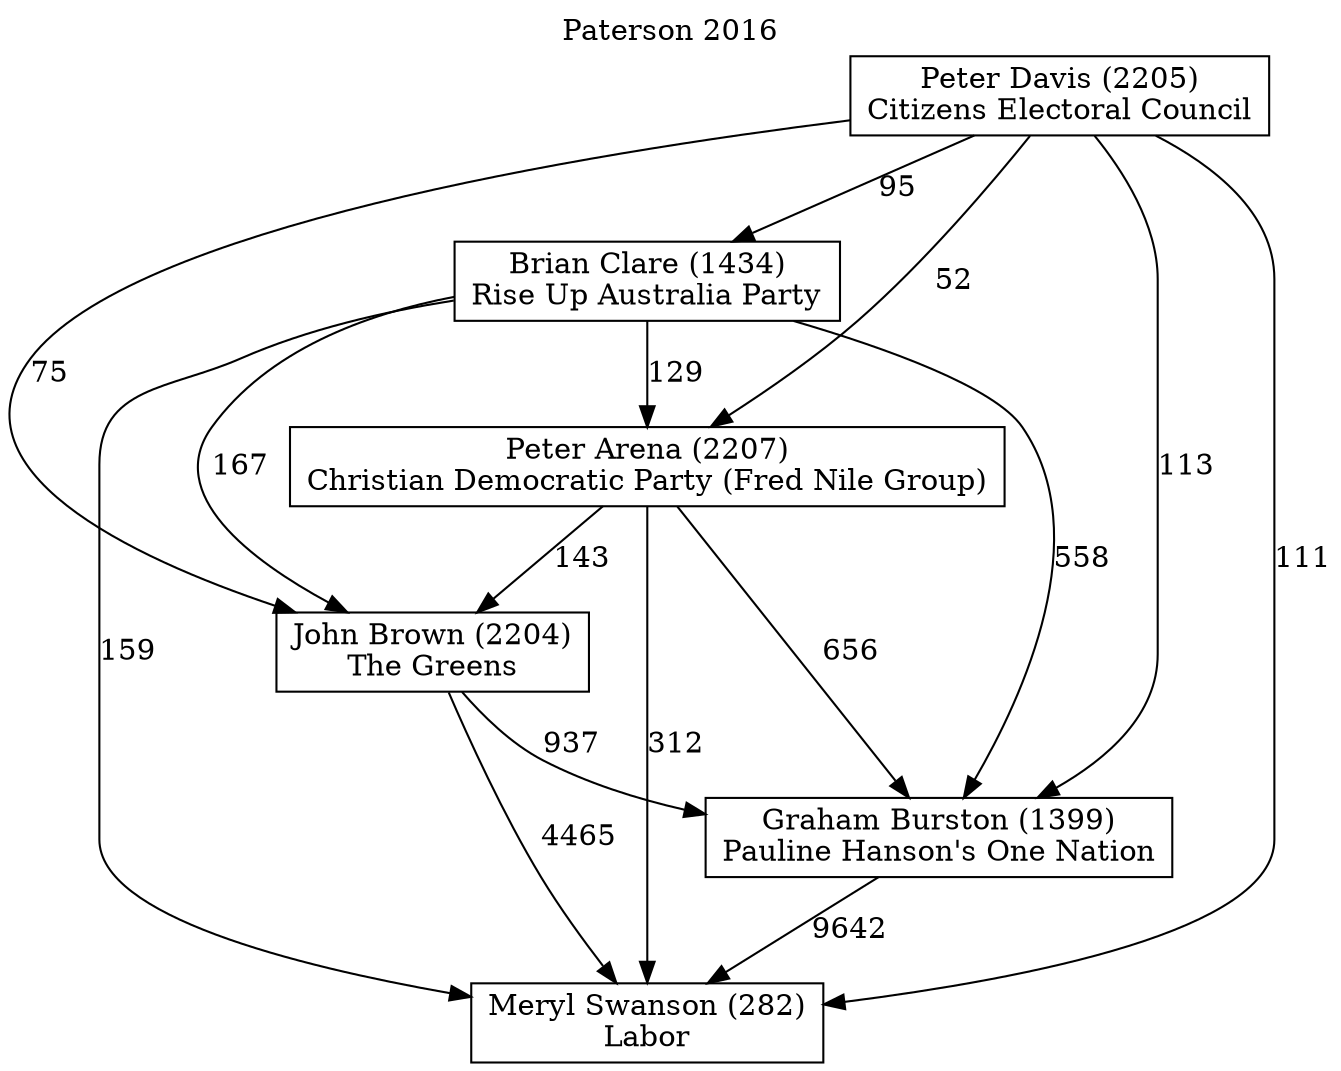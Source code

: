 // House preference flow
digraph "Meryl Swanson (282)_Paterson_2016" {
	graph [label="Paterson 2016" labelloc=t mclimit=10]
	node [shape=box]
	"Graham Burston (1399)" [label="Graham Burston (1399)
Pauline Hanson's One Nation"]
	"Peter Arena (2207)" [label="Peter Arena (2207)
Christian Democratic Party (Fred Nile Group)"]
	"John Brown (2204)" [label="John Brown (2204)
The Greens"]
	"Brian Clare (1434)" [label="Brian Clare (1434)
Rise Up Australia Party"]
	"Meryl Swanson (282)" [label="Meryl Swanson (282)
Labor"]
	"Peter Davis (2205)" [label="Peter Davis (2205)
Citizens Electoral Council"]
	"Brian Clare (1434)" -> "John Brown (2204)" [label=167]
	"Peter Davis (2205)" -> "Brian Clare (1434)" [label=95]
	"Peter Davis (2205)" -> "Peter Arena (2207)" [label=52]
	"Peter Arena (2207)" -> "John Brown (2204)" [label=143]
	"Peter Davis (2205)" -> "Graham Burston (1399)" [label=113]
	"Brian Clare (1434)" -> "Peter Arena (2207)" [label=129]
	"Brian Clare (1434)" -> "Graham Burston (1399)" [label=558]
	"Peter Davis (2205)" -> "Meryl Swanson (282)" [label=111]
	"John Brown (2204)" -> "Graham Burston (1399)" [label=937]
	"Peter Arena (2207)" -> "Graham Burston (1399)" [label=656]
	"Peter Davis (2205)" -> "John Brown (2204)" [label=75]
	"Brian Clare (1434)" -> "Meryl Swanson (282)" [label=159]
	"John Brown (2204)" -> "Meryl Swanson (282)" [label=4465]
	"Graham Burston (1399)" -> "Meryl Swanson (282)" [label=9642]
	"Peter Arena (2207)" -> "Meryl Swanson (282)" [label=312]
}
